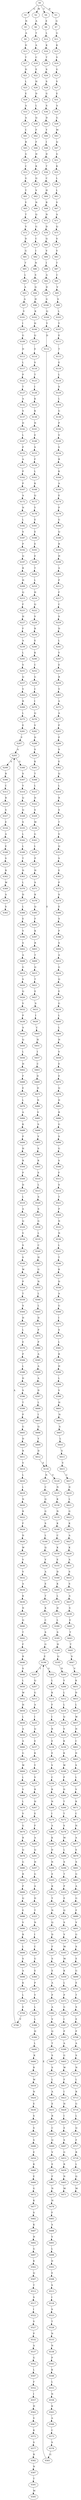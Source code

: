 strict digraph  {
	S0 -> S1 [ label = G ];
	S0 -> S2 [ label = W ];
	S0 -> S3 [ label = D ];
	S0 -> S4 [ label = T ];
	S1 -> S5 [ label = N ];
	S2 -> S6 [ label = A ];
	S3 -> S7 [ label = G ];
	S4 -> S8 [ label = E ];
	S5 -> S9 [ label = A ];
	S6 -> S10 [ label = T ];
	S7 -> S11 [ label = G ];
	S8 -> S12 [ label = L ];
	S9 -> S13 [ label = D ];
	S10 -> S14 [ label = A ];
	S11 -> S15 [ label = K ];
	S12 -> S16 [ label = K ];
	S13 -> S17 [ label = T ];
	S14 -> S18 [ label = C ];
	S15 -> S19 [ label = V ];
	S16 -> S20 [ label = T ];
	S17 -> S21 [ label = D ];
	S18 -> S22 [ label = E ];
	S19 -> S23 [ label = G ];
	S20 -> S24 [ label = S ];
	S21 -> S25 [ label = L ];
	S22 -> S26 [ label = H ];
	S23 -> S27 [ label = V ];
	S24 -> S28 [ label = S ];
	S25 -> S29 [ label = E ];
	S26 -> S30 [ label = D ];
	S27 -> S31 [ label = E ];
	S28 -> S32 [ label = G ];
	S29 -> S33 [ label = A ];
	S30 -> S34 [ label = L ];
	S31 -> S35 [ label = A ];
	S32 -> S36 [ label = S ];
	S33 -> S37 [ label = A ];
	S34 -> S38 [ label = Q ];
	S35 -> S39 [ label = G ];
	S36 -> S40 [ label = D ];
	S37 -> S41 [ label = C ];
	S38 -> S42 [ label = F ];
	S39 -> S43 [ label = M ];
	S40 -> S44 [ label = Y ];
	S41 -> S45 [ label = R ];
	S42 -> S46 [ label = F ];
	S43 -> S47 [ label = Q ];
	S44 -> S48 [ label = I ];
	S45 -> S49 [ label = G ];
	S46 -> S50 [ label = H ];
	S47 -> S51 [ label = G ];
	S48 -> S52 [ label = D ];
	S49 -> S53 [ label = C ];
	S50 -> S54 [ label = K ];
	S51 -> S55 [ label = K ];
	S52 -> S56 [ label = T ];
	S53 -> S57 [ label = G ];
	S54 -> S58 [ label = Q ];
	S55 -> S59 [ label = L ];
	S56 -> S60 [ label = C ];
	S57 -> S61 [ label = T ];
	S58 -> S62 [ label = V ];
	S59 -> S63 [ label = L ];
	S60 -> S64 [ label = H ];
	S61 -> S65 [ label = Y ];
	S62 -> S66 [ label = N ];
	S63 -> S67 [ label = V ];
	S64 -> S68 [ label = R ];
	S65 -> S69 [ label = T ];
	S66 -> S70 [ label = Q ];
	S67 -> S71 [ label = A ];
	S68 -> S72 [ label = N ];
	S69 -> S73 [ label = V ];
	S70 -> S74 [ label = G ];
	S71 -> S75 [ label = Q ];
	S72 -> S76 [ label = D ];
	S73 -> S77 [ label = D ];
	S74 -> S78 [ label = C ];
	S75 -> S79 [ label = S ];
	S76 -> S80 [ label = Q ];
	S77 -> S81 [ label = G ];
	S78 -> S82 [ label = I ];
	S79 -> S83 [ label = V ];
	S80 -> S84 [ label = V ];
	S81 -> S85 [ label = T ];
	S82 -> S86 [ label = N ];
	S83 -> S87 [ label = T ];
	S84 -> S88 [ label = I ];
	S85 -> S89 [ label = L ];
	S86 -> S90 [ label = S ];
	S87 -> S91 [ label = C ];
	S88 -> S92 [ label = A ];
	S89 -> S93 [ label = A ];
	S90 -> S94 [ label = Q ];
	S91 -> S95 [ label = V ];
	S92 -> S96 [ label = D ];
	S93 -> S97 [ label = A ];
	S94 -> S98 [ label = H ];
	S95 -> S99 [ label = S ];
	S96 -> S100 [ label = G ];
	S97 -> S101 [ label = V ];
	S98 -> S102 [ label = K ];
	S99 -> S103 [ label = L ];
	S100 -> S104 [ label = Q ];
	S101 -> S105 [ label = I ];
	S102 -> S106 [ label = H ];
	S103 -> S107 [ label = Y ];
	S104 -> S108 [ label = Y ];
	S105 -> S109 [ label = G ];
	S106 -> S110 [ label = Q ];
	S107 -> S111 [ label = E ];
	S108 -> S112 [ label = D ];
	S109 -> S113 [ label = D ];
	S110 -> S114 [ label = E ];
	S111 -> S115 [ label = T ];
	S112 -> S116 [ label = E ];
	S113 -> S117 [ label = L ];
	S114 -> S118 [ label = V ];
	S115 -> S119 [ label = E ];
	S116 -> S120 [ label = V ];
	S116 -> S121 [ label = N ];
	S117 -> S122 [ label = P ];
	S118 -> S123 [ label = T ];
	S119 -> S124 [ label = L ];
	S120 -> S125 [ label = N ];
	S121 -> S126 [ label = C ];
	S122 -> S127 [ label = T ];
	S123 -> S128 [ label = I ];
	S124 -> S129 [ label = S ];
	S125 -> S130 [ label = K ];
	S126 -> S131 [ label = Q ];
	S127 -> S132 [ label = A ];
	S128 -> S133 [ label = K ];
	S129 -> S134 [ label = L ];
	S130 -> S135 [ label = N ];
	S131 -> S136 [ label = G ];
	S132 -> S137 [ label = S ];
	S133 -> S138 [ label = K ];
	S134 -> S139 [ label = G ];
	S135 -> S140 [ label = K ];
	S136 -> S141 [ label = S ];
	S137 -> S142 [ label = D ];
	S138 -> S143 [ label = N ];
	S139 -> S144 [ label = P ];
	S140 -> S145 [ label = C ];
	S141 -> S146 [ label = L ];
	S142 -> S147 [ label = L ];
	S143 -> S148 [ label = E ];
	S144 -> S149 [ label = V ];
	S145 -> S150 [ label = K ];
	S146 -> S151 [ label = Q ];
	S147 -> S152 [ label = P ];
	S148 -> S153 [ label = S ];
	S149 -> S154 [ label = V ];
	S150 -> S155 [ label = E ];
	S151 -> S156 [ label = V ];
	S152 -> S157 [ label = A ];
	S153 -> S158 [ label = F ];
	S154 -> S159 [ label = R ];
	S155 -> S160 [ label = D ];
	S156 -> S161 [ label = A ];
	S157 -> S162 [ label = P ];
	S158 -> S163 [ label = L ];
	S159 -> S164 [ label = K ];
	S160 -> S165 [ label = K ];
	S161 -> S166 [ label = E ];
	S162 -> S167 [ label = P ];
	S163 -> S168 [ label = K ];
	S164 -> S169 [ label = A ];
	S165 -> S170 [ label = L ];
	S166 -> S171 [ label = T ];
	S167 -> S172 [ label = A ];
	S168 -> S173 [ label = Q ];
	S169 -> S174 [ label = E ];
	S170 -> S175 [ label = H ];
	S171 -> S176 [ label = K ];
	S172 -> S177 [ label = N ];
	S173 -> S178 [ label = Y ];
	S174 -> S179 [ label = P ];
	S175 -> S180 [ label = L ];
	S176 -> S181 [ label = C ];
	S177 -> S182 [ label = L ];
	S178 -> S183 [ label = E ];
	S179 -> S184 [ label = G ];
	S180 -> S185 [ label = S ];
	S181 -> S186 [ label = S ];
	S182 -> S187 [ label = S ];
	S183 -> S188 [ label = E ];
	S184 -> S189 [ label = Q ];
	S185 -> S190 [ label = H ];
	S186 -> S191 [ label = G ];
	S187 -> S192 [ label = P ];
	S188 -> S193 [ label = E ];
	S189 -> S194 [ label = R ];
	S190 -> S195 [ label = Q ];
	S191 -> S196 [ label = E ];
	S192 -> S197 [ label = Q ];
	S193 -> S198 [ label = E ];
	S194 -> S199 [ label = H ];
	S195 -> S200 [ label = N ];
	S196 -> S201 [ label = T ];
	S196 -> S202 [ label = G ];
	S197 -> S203 [ label = R ];
	S198 -> S204 [ label = T ];
	S199 -> S205 [ label = A ];
	S200 -> S206 [ label = Y ];
	S201 -> S207 [ label = Q ];
	S202 -> S208 [ label = L ];
	S203 -> S209 [ label = H ];
	S204 -> S210 [ label = L ];
	S205 -> S211 [ label = P ];
	S206 -> S212 [ label = L ];
	S207 -> S213 [ label = G ];
	S208 -> S214 [ label = K ];
	S209 -> S215 [ label = Q ];
	S210 -> S216 [ label = H ];
	S211 -> S217 [ label = F ];
	S212 -> S218 [ label = L ];
	S213 -> S219 [ label = A ];
	S214 -> S220 [ label = F ];
	S215 -> S221 [ label = F ];
	S216 -> S222 [ label = Q ];
	S217 -> S223 [ label = C ];
	S218 -> S224 [ label = Q ];
	S219 -> S225 [ label = I ];
	S220 -> S226 [ label = I ];
	S221 -> S227 [ label = H ];
	S222 -> S228 [ label = V ];
	S223 -> S229 [ label = S ];
	S224 -> S230 [ label = V ];
	S225 -> S231 [ label = Q ];
	S226 -> S232 [ label = R ];
	S227 -> S233 [ label = F ];
	S228 -> S234 [ label = R ];
	S229 -> S235 [ label = D ];
	S230 -> S236 [ label = K ];
	S231 -> S237 [ label = E ];
	S232 -> S238 [ label = E ];
	S233 -> S239 [ label = A ];
	S234 -> S240 [ label = E ];
	S235 -> S241 [ label = L ];
	S236 -> S242 [ label = K ];
	S237 -> S243 [ label = K ];
	S238 -> S244 [ label = E ];
	S239 -> S245 [ label = L ];
	S240 -> S246 [ label = K ];
	S241 -> S247 [ label = Y ];
	S242 -> S248 [ label = W ];
	S243 -> S249 [ label = Y ];
	S244 -> S250 [ label = V ];
	S245 -> S251 [ label = V ];
	S246 -> S252 [ label = C ];
	S247 -> S253 [ label = E ];
	S248 -> S254 [ label = P ];
	S249 -> S255 [ label = V ];
	S250 -> S256 [ label = C ];
	S251 -> S257 [ label = Q ];
	S252 -> S258 [ label = G ];
	S253 -> S259 [ label = R ];
	S254 -> S260 [ label = D ];
	S255 -> S261 [ label = R ];
	S256 -> S262 [ label = R ];
	S257 -> S263 [ label = V ];
	S258 -> S264 [ label = C ];
	S259 -> S265 [ label = V ];
	S260 -> S266 [ label = T ];
	S261 -> S267 [ label = H ];
	S262 -> S268 [ label = N ];
	S263 -> S269 [ label = R ];
	S264 -> S270 [ label = I ];
	S265 -> S271 [ label = A ];
	S266 -> S272 [ label = T ];
	S267 -> S273 [ label = E ];
	S268 -> S274 [ label = I ];
	S269 -> S275 [ label = L ];
	S270 -> S276 [ label = Q ];
	S271 -> S277 [ label = A ];
	S272 -> S278 [ label = S ];
	S273 -> S279 [ label = F ];
	S274 -> S280 [ label = A ];
	S275 -> S281 [ label = E ];
	S276 -> S282 [ label = V ];
	S277 -> S283 [ label = P ];
	S278 -> S284 [ label = M ];
	S279 -> S285 [ label = A ];
	S280 -> S286 [ label = K ];
	S281 -> S287 [ label = V ];
	S282 -> S288 [ label = D ];
	S283 -> S289 [ label = P ];
	S284 -> S290 [ label = L ];
	S285 -> S291 [ label = Q ];
	S286 -> S292 [ label = D ];
	S287 -> S293 [ label = A ];
	S288 -> S294 [ label = S ];
	S289 -> S295 [ label = S ];
	S290 -> S296 [ label = S ];
	S291 -> S297 [ label = H ];
	S292 -> S298 [ label = N ];
	S293 -> S299 [ label = S ];
	S293 -> S300 [ label = G ];
	S294 -> S301 [ label = K ];
	S295 -> S302 [ label = E ];
	S296 -> S303 [ label = T ];
	S297 -> S304 [ label = G ];
	S298 -> S305 [ label = E ];
	S299 -> S306 [ label = R ];
	S300 -> S307 [ label = S ];
	S301 -> S308 [ label = T ];
	S302 -> S309 [ label = Q ];
	S303 -> S310 [ label = P ];
	S304 -> S311 [ label = A ];
	S305 -> S312 [ label = K ];
	S306 -> S313 [ label = C ];
	S307 -> S314 [ label = Y ];
	S308 -> S315 [ label = L ];
	S309 -> S316 [ label = L ];
	S310 -> S317 [ label = E ];
	S311 -> S318 [ label = D ];
	S312 -> S319 [ label = Y ];
	S313 -> S320 [ label = R ];
	S314 -> S321 [ label = Q ];
	S315 -> S322 [ label = D ];
	S316 -> S323 [ label = R ];
	S317 -> S324 [ label = Q ];
	S318 -> S325 [ label = T ];
	S319 -> S326 [ label = N ];
	S320 -> S327 [ label = S ];
	S321 -> S328 [ label = Q ];
	S322 -> S329 [ label = S ];
	S323 -> S330 [ label = S ];
	S324 -> S331 [ label = S ];
	S325 -> S332 [ label = N ];
	S326 -> S333 [ label = Q ];
	S327 -> S334 [ label = E ];
	S328 -> S335 [ label = S ];
	S329 -> S336 [ label = M ];
	S330 -> S337 [ label = T ];
	S331 -> S338 [ label = V ];
	S332 -> S339 [ label = I ];
	S333 -> S340 [ label = D ];
	S334 -> S341 [ label = A ];
	S335 -> S342 [ label = L ];
	S336 -> S343 [ label = G ];
	S337 -> S344 [ label = V ];
	S338 -> S345 [ label = M ];
	S339 -> S346 [ label = C ];
	S340 -> S347 [ label = F ];
	S341 -> S348 [ label = E ];
	S342 -> S349 [ label = L ];
	S343 -> S350 [ label = L ];
	S344 -> S351 [ label = Q ];
	S345 -> S352 [ label = M ];
	S346 -> S353 [ label = G ];
	S347 -> S354 [ label = S ];
	S348 -> S355 [ label = S ];
	S349 -> S356 [ label = T ];
	S350 -> S357 [ label = P ];
	S351 -> S358 [ label = S ];
	S352 -> S359 [ label = K ];
	S353 -> S360 [ label = E ];
	S354 -> S361 [ label = E ];
	S355 -> S362 [ label = R ];
	S356 -> S363 [ label = D ];
	S357 -> S364 [ label = H ];
	S358 -> S365 [ label = E ];
	S359 -> S366 [ label = L ];
	S360 -> S367 [ label = P ];
	S361 -> S368 [ label = A ];
	S362 -> S369 [ label = W ];
	S363 -> S370 [ label = L ];
	S364 -> S371 [ label = S ];
	S365 -> S372 [ label = P ];
	S366 -> S373 [ label = P ];
	S367 -> S374 [ label = Y ];
	S368 -> S375 [ label = P ];
	S369 -> S376 [ label = A ];
	S370 -> S377 [ label = D ];
	S371 -> S378 [ label = K ];
	S372 -> S379 [ label = S ];
	S373 -> S380 [ label = G ];
	S374 -> S381 [ label = L ];
	S375 -> S382 [ label = A ];
	S376 -> S383 [ label = S ];
	S377 -> S384 [ label = L ];
	S378 -> S385 [ label = Q ];
	S379 -> S386 [ label = E ];
	S380 -> S387 [ label = I ];
	S381 -> S388 [ label = L ];
	S382 -> S389 [ label = V ];
	S384 -> S390 [ label = E ];
	S385 -> S391 [ label = F ];
	S386 -> S392 [ label = S ];
	S387 -> S393 [ label = P ];
	S388 -> S394 [ label = H ];
	S389 -> S395 [ label = Q ];
	S390 -> S396 [ label = V ];
	S391 -> S397 [ label = K ];
	S392 -> S398 [ label = P ];
	S393 -> S399 [ label = A ];
	S394 -> S400 [ label = L ];
	S395 -> S401 [ label = T ];
	S396 -> S402 [ label = S ];
	S397 -> S403 [ label = R ];
	S398 -> S404 [ label = S ];
	S399 -> S405 [ label = G ];
	S400 -> S406 [ label = K ];
	S401 -> S407 [ label = S ];
	S402 -> S408 [ label = A ];
	S403 -> S409 [ label = T ];
	S404 -> S410 [ label = A ];
	S405 -> S411 [ label = W ];
	S406 -> S412 [ label = R ];
	S407 -> S413 [ label = S ];
	S408 -> S414 [ label = G ];
	S409 -> S415 [ label = Q ];
	S410 -> S416 [ label = G ];
	S411 -> S417 [ label = F ];
	S412 -> S418 [ label = W ];
	S413 -> S419 [ label = L ];
	S414 -> S420 [ label = S ];
	S415 -> S421 [ label = T ];
	S416 -> S422 [ label = Q ];
	S417 -> S423 [ label = I ];
	S418 -> S424 [ label = N ];
	S419 -> S425 [ label = A ];
	S420 -> S426 [ label = Q ];
	S421 -> S427 [ label = E ];
	S422 -> S428 [ label = E ];
	S423 -> S429 [ label = H ];
	S424 -> S430 [ label = E ];
	S425 -> S431 [ label = E ];
	S426 -> S432 [ label = V ];
	S427 -> S433 [ label = S ];
	S428 -> S434 [ label = G ];
	S429 -> S435 [ label = I ];
	S430 -> S436 [ label = S ];
	S431 -> S437 [ label = R ];
	S432 -> S438 [ label = P ];
	S433 -> S439 [ label = I ];
	S434 -> S440 [ label = L ];
	S435 -> S441 [ label = E ];
	S436 -> S442 [ label = S ];
	S437 -> S443 [ label = C ];
	S438 -> S444 [ label = A ];
	S439 -> S445 [ label = C ];
	S440 -> S446 [ label = L ];
	S441 -> S447 [ label = S ];
	S442 -> S448 [ label = S ];
	S443 -> S449 [ label = Q ];
	S444 -> S450 [ label = Q ];
	S445 -> S451 [ label = H ];
	S446 -> S452 [ label = H ];
	S447 -> S453 [ label = G ];
	S448 -> S454 [ label = E ];
	S449 -> S455 [ label = V ];
	S450 -> S456 [ label = L ];
	S451 -> S457 [ label = I ];
	S452 -> S458 [ label = V ];
	S453 -> S459 [ label = R ];
	S454 -> S460 [ label = K ];
	S455 -> S461 [ label = E ];
	S456 -> S462 [ label = H ];
	S457 -> S463 [ label = C ];
	S458 -> S464 [ label = E ];
	S459 -> S465 [ label = N ];
	S460 -> S466 [ label = E ];
	S461 -> S467 [ label = F ];
	S462 -> S468 [ label = F ];
	S463 -> S469 [ label = D ];
	S464 -> S470 [ label = E ];
	S465 -> S471 [ label = M ];
	S466 -> S472 [ label = G ];
	S467 -> S473 [ label = N ];
	S468 -> S474 [ label = E ];
	S469 -> S475 [ label = D ];
	S470 -> S476 [ label = Q ];
	S472 -> S477 [ label = K ];
	S473 -> S478 [ label = H ];
	S474 -> S479 [ label = L ];
	S475 -> S480 [ label = N ];
	S476 -> S481 [ label = D ];
	S477 -> S482 [ label = S ];
	S478 -> S483 [ label = F ];
	S479 -> S484 [ label = A ];
	S480 -> S485 [ label = V ];
	S481 -> S486 [ label = R ];
	S482 -> S487 [ label = K ];
	S483 -> S488 [ label = A ];
	S484 -> S489 [ label = K ];
	S485 -> S490 [ label = S ];
	S486 -> S491 [ label = G ];
	S487 -> S492 [ label = H ];
	S488 -> S493 [ label = V ];
	S489 -> S494 [ label = P ];
	S490 -> S495 [ label = V ];
	S491 -> S496 [ label = S ];
	S492 -> S497 [ label = G ];
	S493 -> S498 [ label = L ];
	S494 -> S499 [ label = H ];
	S495 -> S500 [ label = S ];
	S496 -> S501 [ label = G ];
	S497 -> S502 [ label = K ];
	S498 -> S503 [ label = D ];
	S499 -> S504 [ label = R ];
	S500 -> S505 [ label = R ];
	S501 -> S506 [ label = S ];
	S502 -> S507 [ label = Q ];
	S503 -> S508 [ label = E ];
	S504 -> S509 [ label = P ];
	S505 -> S510 [ label = S ];
	S506 -> S511 [ label = F ];
	S507 -> S512 [ label = T ];
	S508 -> S513 [ label = S ];
	S509 -> S514 [ label = D ];
	S510 -> S515 [ label = L ];
	S511 -> S516 [ label = S ];
	S512 -> S517 [ label = S ];
	S513 -> S518 [ label = I ];
	S514 -> S519 [ label = L ];
	S515 -> S520 [ label = S ];
	S516 -> S521 [ label = T ];
	S517 -> S522 [ label = I ];
	S518 -> S523 [ label = S ];
	S519 -> S524 [ label = A ];
	S520 -> S525 [ label = S ];
	S521 -> S526 [ label = P ];
	S522 -> S527 [ label = V ];
	S523 -> S528 [ label = T ];
	S524 -> S529 [ label = Q ];
	S525 -> S530 [ label = G ];
	S526 -> S531 [ label = N ];
	S527 -> S532 [ label = P ];
	S528 -> S533 [ label = N ];
	S529 -> S534 [ label = V ];
	S530 -> S535 [ label = L ];
	S531 -> S536 [ label = N ];
	S532 -> S537 [ label = A ];
	S533 -> S538 [ label = N ];
	S534 -> S539 [ label = S ];
	S535 -> S540 [ label = C ];
	S536 -> S541 [ label = L ];
	S537 -> S542 [ label = G ];
	S538 -> S543 [ label = P ];
	S539 -> S544 [ label = S ];
	S540 -> S545 [ label = H ];
	S541 -> S546 [ label = T ];
	S542 -> S547 [ label = L ];
	S543 -> S548 [ label = K ];
	S544 -> S549 [ label = W ];
	S545 -> S550 [ label = G ];
	S546 -> S551 [ label = K ];
	S547 -> S552 [ label = F ];
	S548 -> S553 [ label = L ];
	S549 -> S554 [ label = P ];
	S550 -> S555 [ label = N ];
	S551 -> S556 [ label = D ];
	S552 -> S557 [ label = I ];
	S553 -> S558 [ label = N ];
	S554 -> S559 [ label = T ];
	S555 -> S560 [ label = L ];
	S556 -> S561 [ label = A ];
	S557 -> S562 [ label = H ];
	S558 -> S563 [ label = K ];
	S559 -> S564 [ label = S ];
	S560 -> S565 [ label = L ];
	S561 -> S566 [ label = G ];
	S562 -> S567 [ label = V ];
	S563 -> S568 [ label = A ];
	S564 -> S569 [ label = H ];
	S565 -> S570 [ label = D ];
	S566 -> S571 [ label = I ];
	S567 -> S572 [ label = K ];
	S568 -> S573 [ label = C ];
	S569 -> S574 [ label = L ];
	S570 -> S575 [ label = P ];
	S571 -> S576 [ label = S ];
	S572 -> S577 [ label = S ];
	S573 -> S578 [ label = S ];
	S574 -> S579 [ label = E ];
	S575 -> S580 [ label = P ];
	S576 -> S581 [ label = L ];
	S577 -> S582 [ label = R ];
	S578 -> S583 [ label = G ];
	S579 -> S584 [ label = P ];
	S580 -> S585 [ label = A ];
	S581 -> S586 [ label = R ];
	S582 -> S587 [ label = N ];
	S583 -> S196 [ label = E ];
	S584 -> S588 [ label = L ];
	S585 -> S589 [ label = A ];
	S586 -> S590 [ label = H ];
	S587 -> S591 [ label = T ];
	S588 -> S592 [ label = D ];
	S589 -> S593 [ label = A ];
	S590 -> S594 [ label = L ];
	S591 -> S595 [ label = M ];
	S592 -> S596 [ label = S ];
	S593 -> S597 [ label = D ];
	S594 -> S598 [ label = V ];
	S596 -> S599 [ label = T ];
	S597 -> S600 [ label = L ];
	S598 -> S601 [ label = H ];
	S599 -> S602 [ label = P ];
	S600 -> S603 [ label = I ];
	S601 -> S604 [ label = N ];
	S602 -> S605 [ label = G ];
	S603 -> S606 [ label = Q ];
	S604 -> S607 [ label = A ];
	S605 -> S608 [ label = D ];
	S606 -> S609 [ label = Y ];
	S607 -> S610 [ label = L ];
	S608 -> S611 [ label = R ];
	S609 -> S612 [ label = D ];
	S610 -> S613 [ label = S ];
	S611 -> S614 [ label = V ];
	S612 -> S116 [ label = E ];
	S613 -> S615 [ label = V ];
	S614 -> S616 [ label = L ];
	S615 -> S617 [ label = C ];
	S616 -> S618 [ label = L ];
	S617 -> S619 [ label = D ];
	S618 -> S620 [ label = N ];
	S619 -> S621 [ label = L ];
	S620 -> S622 [ label = R ];
	S621 -> S623 [ label = G ];
	S622 -> S624 [ label = F ];
	S623 -> S625 [ label = K ];
	S624 -> S626 [ label = D ];
	S625 -> S627 [ label = A ];
	S626 -> S628 [ label = W ];
	S627 -> S629 [ label = K ];
	S628 -> S630 [ label = V ];
	S629 -> S631 [ label = A ];
	S630 -> S632 [ label = V ];
	S631 -> S633 [ label = S ];
	S632 -> S634 [ label = A ];
	S633 -> S635 [ label = S ];
	S634 -> S636 [ label = K ];
	S635 -> S637 [ label = A ];
	S636 -> S638 [ label = N ];
	S637 -> S639 [ label = S ];
	S638 -> S640 [ label = Q ];
	S639 -> S641 [ label = E ];
	S640 -> S642 [ label = T ];
	S641 -> S643 [ label = T ];
	S642 -> S644 [ label = F ];
	S643 -> S645 [ label = T ];
	S644 -> S646 [ label = R ];
	S645 -> S647 [ label = S ];
	S646 -> S648 [ label = S ];
	S647 -> S649 [ label = V ];
	S648 -> S650 [ label = L ];
	S649 -> S651 [ label = K ];
	S650 -> S652 [ label = W ];
	S651 -> S653 [ label = D ];
	S652 -> S654 [ label = H ];
	S653 -> S655 [ label = L ];
	S654 -> S656 [ label = L ];
	S655 -> S657 [ label = W ];
	S656 -> S658 [ label = A ];
	S657 -> S659 [ label = H ];
	S658 -> S660 [ label = A ];
	S659 -> S661 [ label = C ];
	S660 -> S662 [ label = G ];
	S661 -> S663 [ label = D ];
	S662 -> S664 [ label = W ];
	S663 -> S665 [ label = S ];
	S664 -> S666 [ label = L ];
	S665 -> S667 [ label = L ];
	S666 -> S668 [ label = V ];
	S667 -> S669 [ label = V ];
	S668 -> S670 [ label = L ];
	S669 -> S671 [ label = R ];
	S670 -> S672 [ label = V ];
	S671 -> S673 [ label = C ];
	S672 -> S674 [ label = G ];
	S673 -> S675 [ label = H ];
	S674 -> S676 [ label = R ];
	S675 -> S677 [ label = A ];
	S676 -> S678 [ label = Q ];
	S677 -> S679 [ label = S ];
	S678 -> S680 [ label = G ];
	S679 -> S681 [ label = S ];
	S680 -> S682 [ label = R ];
	S681 -> S683 [ label = G ];
	S682 -> S684 [ label = P ];
	S683 -> S685 [ label = A ];
	S684 -> S686 [ label = Q ];
	S685 -> S687 [ label = G ];
	S686 -> S688 [ label = E ];
	S687 -> S689 [ label = F ];
	S688 -> S690 [ label = V ];
	S689 -> S691 [ label = V ];
	S690 -> S692 [ label = R ];
	S691 -> S693 [ label = G ];
	S692 -> S694 [ label = L ];
	S693 -> S695 [ label = S ];
	S694 -> S696 [ label = S ];
	S695 -> S697 [ label = E ];
	S696 -> S698 [ label = A ];
	S697 -> S699 [ label = G ];
	S698 -> S700 [ label = K ];
	S699 -> S701 [ label = E ];
	S700 -> S702 [ label = L ];
	S701 -> S703 [ label = T ];
	S702 -> S704 [ label = E ];
	S703 -> S705 [ label = S ];
	S704 -> S706 [ label = V ];
	S705 -> S707 [ label = E ];
	S706 -> S293 [ label = A ];
	S707 -> S708 [ label = P ];
	S708 -> S709 [ label = A ];
	S709 -> S710 [ label = S ];
	S710 -> S711 [ label = N ];
	S711 -> S712 [ label = L ];
	S712 -> S713 [ label = R ];
	S713 -> S714 [ label = G ];
	S714 -> S715 [ label = L ];
	S715 -> S716 [ label = Q ];
	S716 -> S717 [ label = F ];
	S717 -> S718 [ label = R ];
	S718 -> S719 [ label = L ];
	S719 -> S720 [ label = Q ];
	S720 -> S721 [ label = M ];
}
